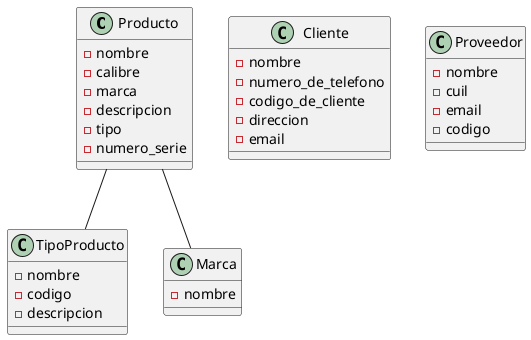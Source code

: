 @startuml Diagrama de clases
class Producto{
    - nombre
    - calibre
    - marca
    - descripcion
    - tipo
    - numero_serie
}

class Cliente{
    - nombre
    - numero_de_telefono
    - codigo_de_cliente
    - direccion
    - email  
} 
class Proveedor{
    - nombre
    - cuil 
    - email 
    - codigo
} 
' Arma, accesorio, municiones
class TipoProducto{
    - nombre
    - codigo
    - descripcion 
}
class Marca{
    - nombre
}
Producto -- Marca
Producto -- TipoProducto

@enduml
 
